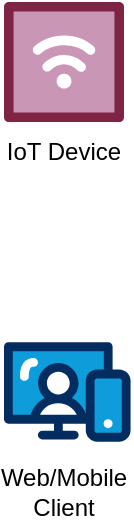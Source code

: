 <mxfile version="22.0.6" type="github">
  <diagram name="Page-1" id="3kHtIoUZKBWZ_jtWRq0K">
    <mxGraphModel dx="1434" dy="758" grid="1" gridSize="10" guides="1" tooltips="1" connect="1" arrows="1" fold="1" page="1" pageScale="1" pageWidth="827" pageHeight="1169" math="0" shadow="0">
      <root>
        <mxCell id="0" />
        <mxCell id="1" parent="0" />
        <mxCell id="TheWxf2eowaco_qyXSHE-1" value="" style="verticalLabelPosition=bottom;aspect=fixed;html=1;shape=mxgraph.salesforce.web;" vertex="1" parent="1">
          <mxGeometry x="70" y="320" width="63.29" height="50" as="geometry" />
        </mxCell>
        <mxCell id="TheWxf2eowaco_qyXSHE-2" value="" style="verticalLabelPosition=bottom;aspect=fixed;html=1;shape=mxgraph.salesforce.iot;" vertex="1" parent="1">
          <mxGeometry x="70" y="150" width="60" height="60" as="geometry" />
        </mxCell>
        <mxCell id="TheWxf2eowaco_qyXSHE-3" value="IoT Device" style="text;html=1;strokeColor=none;fillColor=none;align=center;verticalAlign=middle;whiteSpace=wrap;rounded=0;" vertex="1" parent="1">
          <mxGeometry x="70" y="210" width="60" height="30" as="geometry" />
        </mxCell>
        <mxCell id="TheWxf2eowaco_qyXSHE-4" value="Web/Mobile Client" style="text;html=1;strokeColor=none;fillColor=none;align=center;verticalAlign=middle;whiteSpace=wrap;rounded=0;" vertex="1" parent="1">
          <mxGeometry x="70" y="380" width="60" height="30" as="geometry" />
        </mxCell>
      </root>
    </mxGraphModel>
  </diagram>
</mxfile>
